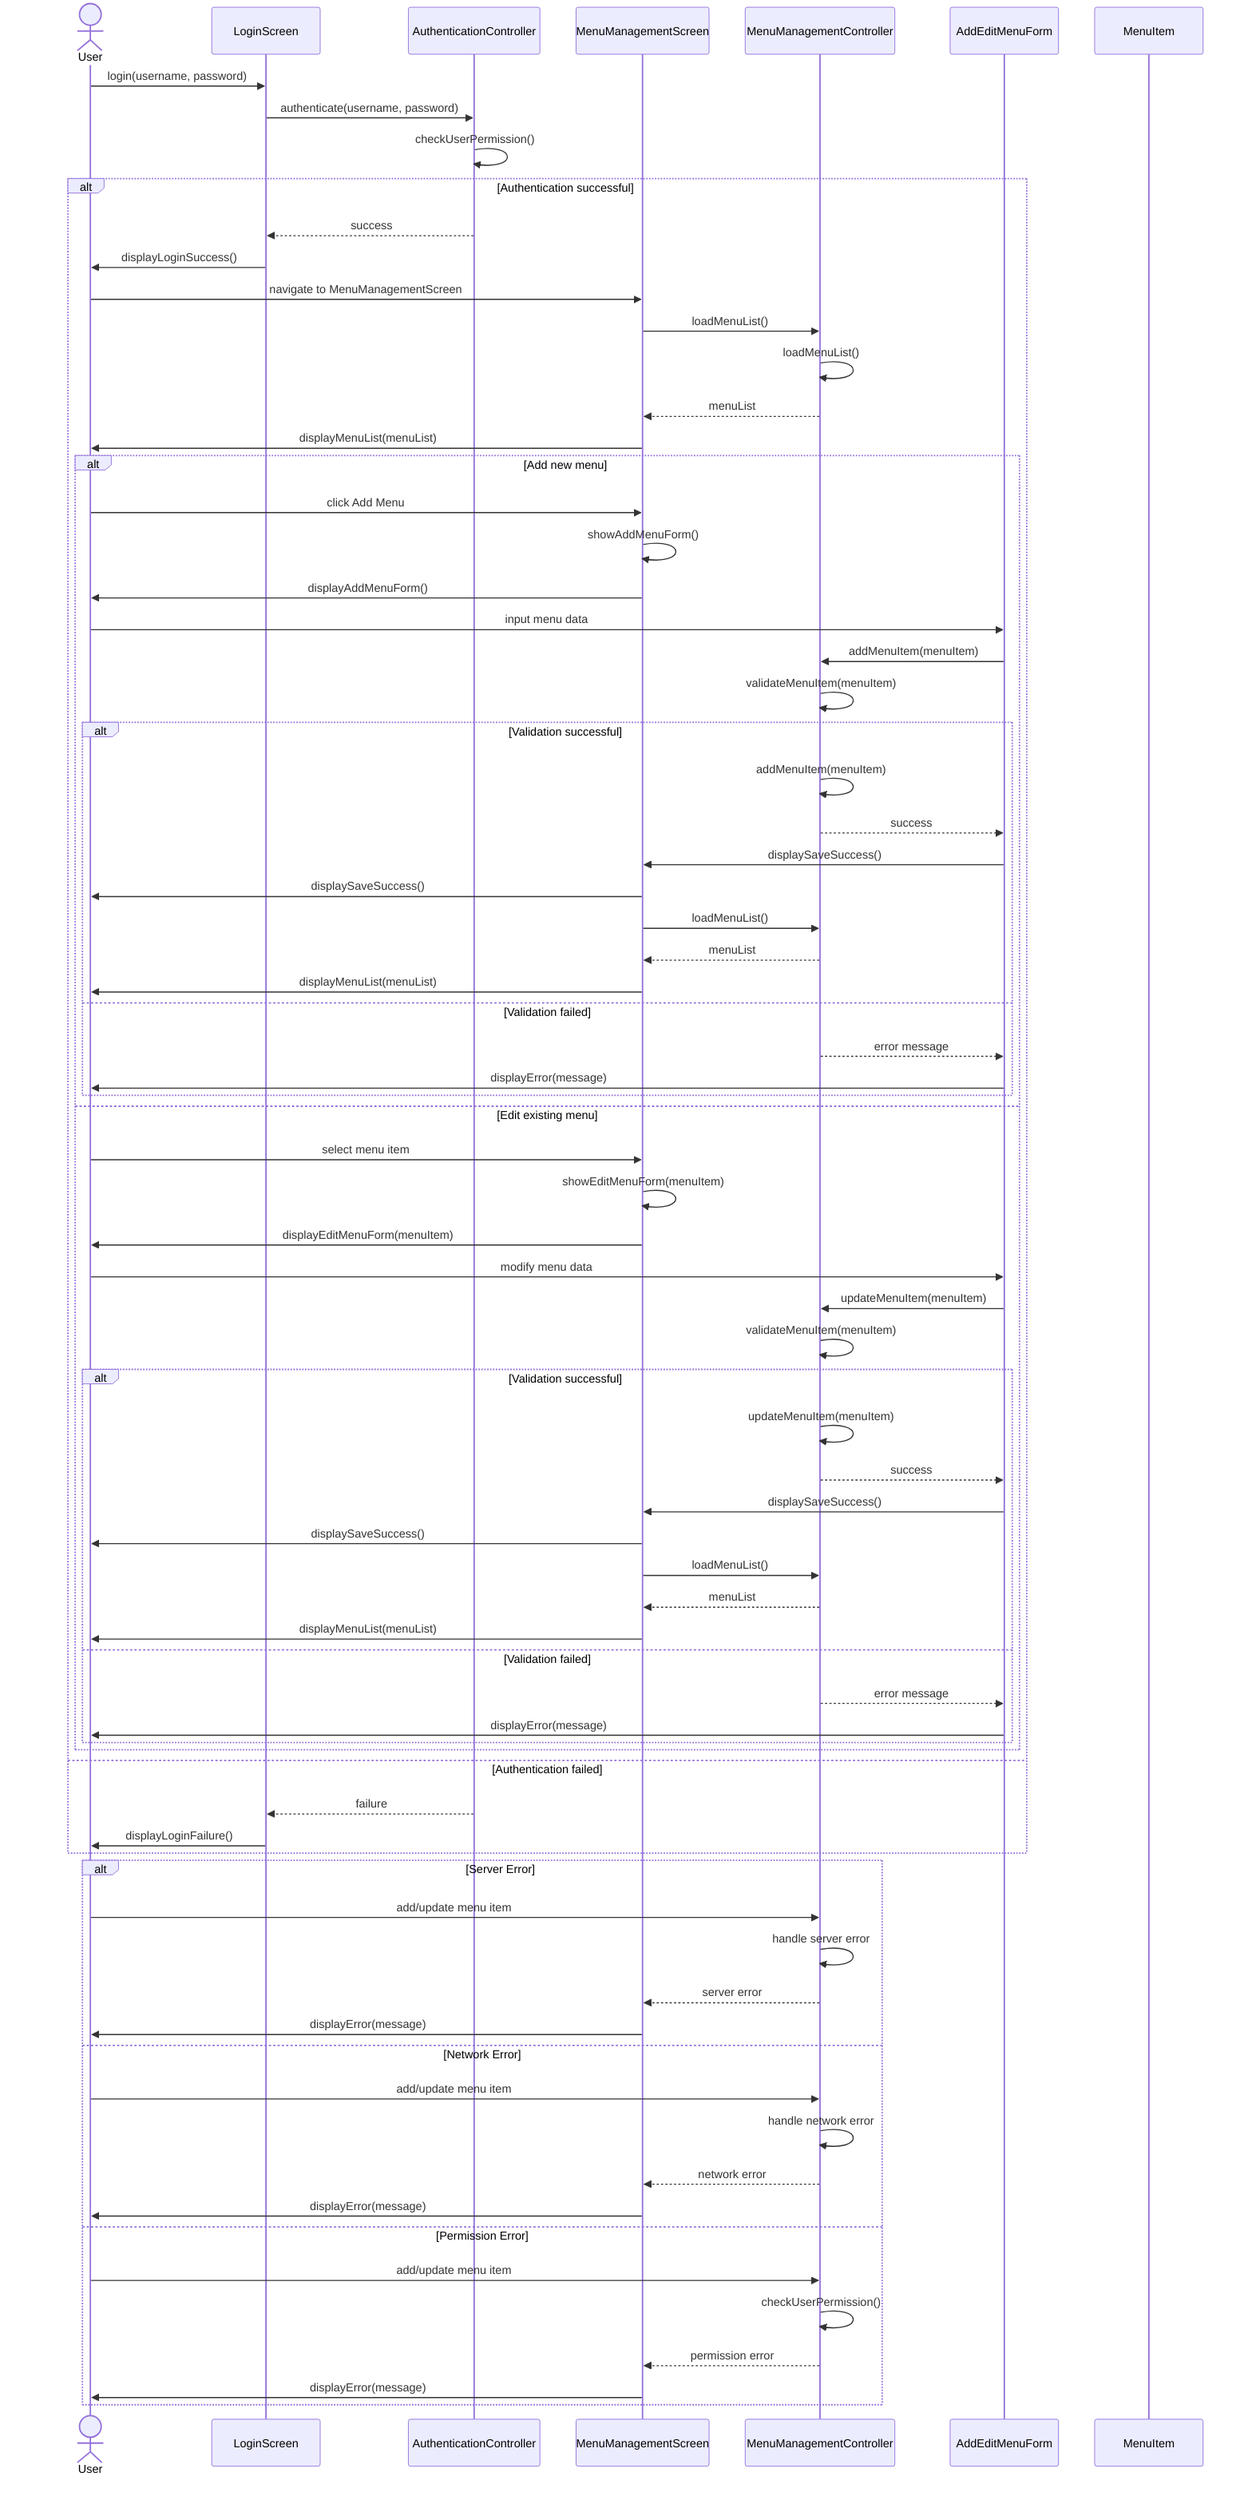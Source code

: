 sequenceDiagram
    actor User
    participant LoginScreen
    participant AuthenticationController
    participant MenuManagementScreen
    participant MenuManagementController
    participant AddEditMenuForm
    participant MenuItem

    User->>LoginScreen: login(username, password)
    LoginScreen->>AuthenticationController: authenticate(username, password)
    AuthenticationController->>AuthenticationController: checkUserPermission()
    alt Authentication successful
        AuthenticationController-->>LoginScreen: success
        LoginScreen->>User: displayLoginSuccess()
        User->>MenuManagementScreen: navigate to MenuManagementScreen
        MenuManagementScreen->>MenuManagementController: loadMenuList()
        MenuManagementController->>MenuManagementController: loadMenuList()
        MenuManagementController-->>MenuManagementScreen: menuList
        MenuManagementScreen->>User: displayMenuList(menuList)
        
        alt Add new menu
            User->>MenuManagementScreen: click Add Menu
            MenuManagementScreen->>MenuManagementScreen: showAddMenuForm()
            MenuManagementScreen->>User: displayAddMenuForm()
            User->>AddEditMenuForm: input menu data
            AddEditMenuForm->>MenuManagementController: addMenuItem(menuItem)
            MenuManagementController->>MenuManagementController: validateMenuItem(menuItem)
            alt Validation successful
                MenuManagementController->>MenuManagementController: addMenuItem(menuItem)
                MenuManagementController-->>AddEditMenuForm: success
                AddEditMenuForm->>MenuManagementScreen: displaySaveSuccess()
                MenuManagementScreen->>User: displaySaveSuccess()
                MenuManagementScreen->>MenuManagementController: loadMenuList()
                MenuManagementController-->>MenuManagementScreen: menuList
                MenuManagementScreen->>User: displayMenuList(menuList)
            else Validation failed
                MenuManagementController-->>AddEditMenuForm: error message
                AddEditMenuForm->>User: displayError(message)
            end
        else Edit existing menu
            User->>MenuManagementScreen: select menu item
            MenuManagementScreen->>MenuManagementScreen: showEditMenuForm(menuItem)
            MenuManagementScreen->>User: displayEditMenuForm(menuItem)
            User->>AddEditMenuForm: modify menu data
            AddEditMenuForm->>MenuManagementController: updateMenuItem(menuItem)
            MenuManagementController->>MenuManagementController: validateMenuItem(menuItem)
            alt Validation successful
                MenuManagementController->>MenuManagementController: updateMenuItem(menuItem)
                MenuManagementController-->>AddEditMenuForm: success
                AddEditMenuForm->>MenuManagementScreen: displaySaveSuccess()
                MenuManagementScreen->>User: displaySaveSuccess()
                MenuManagementScreen->>MenuManagementController: loadMenuList()
                MenuManagementController-->>MenuManagementScreen: menuList
                MenuManagementScreen->>User: displayMenuList(menuList)
            else Validation failed
                MenuManagementController-->>AddEditMenuForm: error message
                AddEditMenuForm->>User: displayError(message)
            end
        end
    else Authentication failed
        AuthenticationController-->>LoginScreen: failure
        LoginScreen->>User: displayLoginFailure()
    end

    alt Server Error
        User->>MenuManagementController: add/update menu item
        MenuManagementController->>MenuManagementController:  handle server error
        MenuManagementController-->>MenuManagementScreen: server error
        MenuManagementScreen->>User: displayError(message)
    else Network Error
        User->>MenuManagementController: add/update menu item
        MenuManagementController->>MenuManagementController: handle network error
        MenuManagementController-->>MenuManagementScreen: network error
        MenuManagementScreen->>User: displayError(message)
    else Permission Error
        User->>MenuManagementController: add/update menu item
        MenuManagementController->>MenuManagementController: checkUserPermission()
        MenuManagementController-->>MenuManagementScreen: permission error
        MenuManagementScreen->>User: displayError(message)
    end